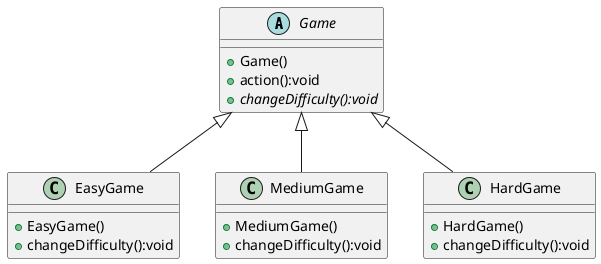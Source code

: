 @startuml
'https://plantuml.com/class-diagram

abstract class Game{
    + Game()
    + action():void
    + {abstract} changeDifficulty():void
}

class EasyGame{
    + EasyGame()
    + changeDifficulty():void
}

class MediumGame {
    + MediumGame()
    + changeDifficulty():void
}

class HardGame {
    + HardGame()
    + changeDifficulty():void
}

Game <|-- EasyGame
Game <|-- MediumGame
Game <|-- HardGame

@enduml